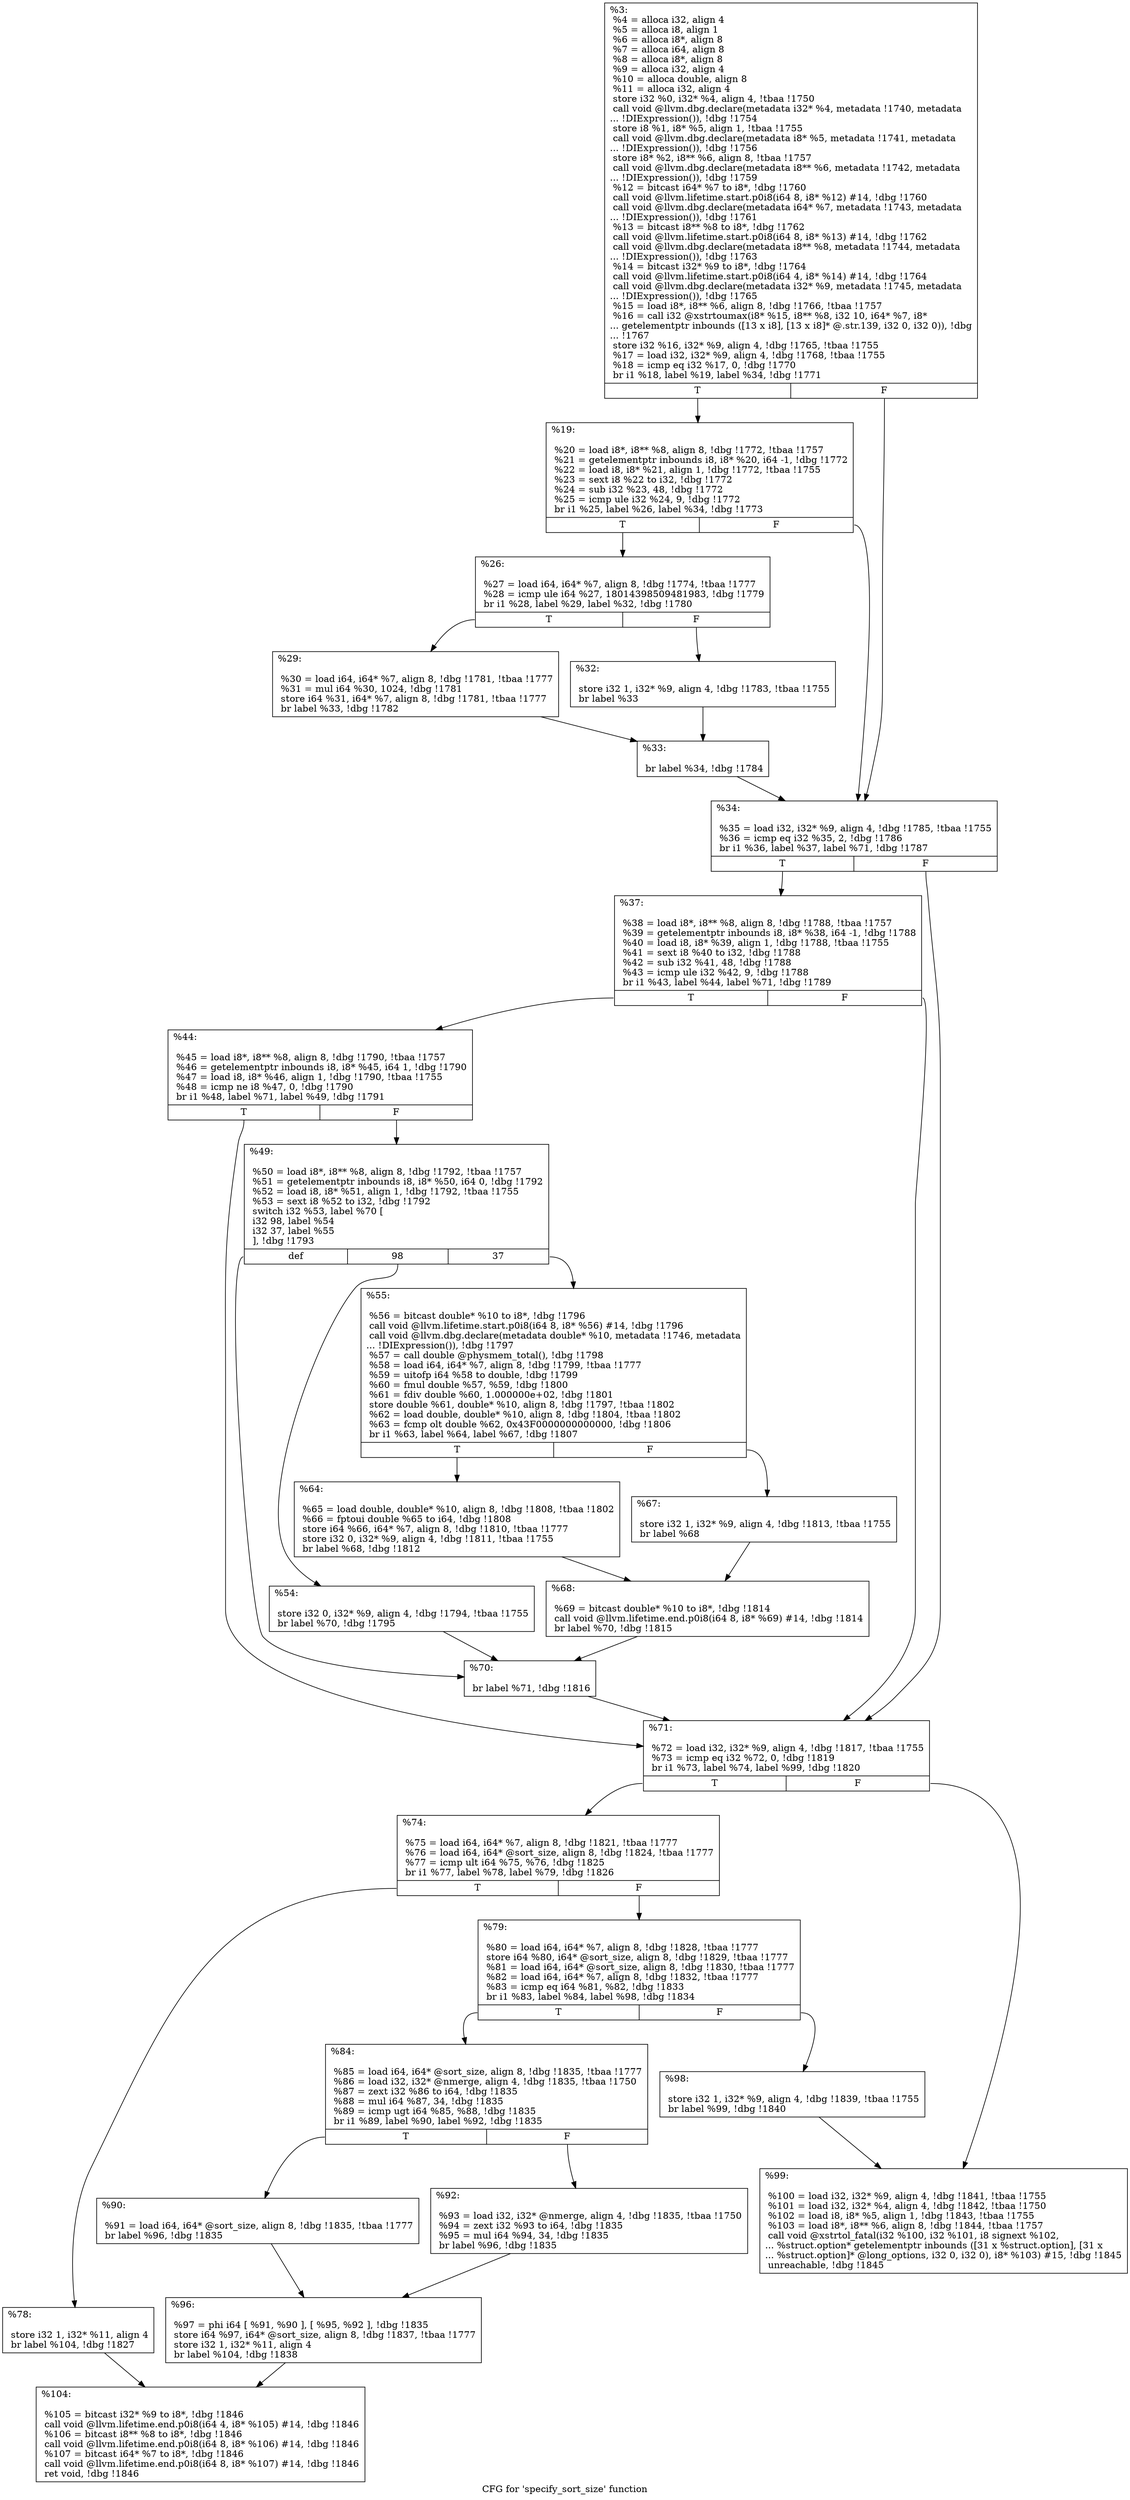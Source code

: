 digraph "CFG for 'specify_sort_size' function" {
	label="CFG for 'specify_sort_size' function";

	Node0x1e77400 [shape=record,label="{%3:\l  %4 = alloca i32, align 4\l  %5 = alloca i8, align 1\l  %6 = alloca i8*, align 8\l  %7 = alloca i64, align 8\l  %8 = alloca i8*, align 8\l  %9 = alloca i32, align 4\l  %10 = alloca double, align 8\l  %11 = alloca i32, align 4\l  store i32 %0, i32* %4, align 4, !tbaa !1750\l  call void @llvm.dbg.declare(metadata i32* %4, metadata !1740, metadata\l... !DIExpression()), !dbg !1754\l  store i8 %1, i8* %5, align 1, !tbaa !1755\l  call void @llvm.dbg.declare(metadata i8* %5, metadata !1741, metadata\l... !DIExpression()), !dbg !1756\l  store i8* %2, i8** %6, align 8, !tbaa !1757\l  call void @llvm.dbg.declare(metadata i8** %6, metadata !1742, metadata\l... !DIExpression()), !dbg !1759\l  %12 = bitcast i64* %7 to i8*, !dbg !1760\l  call void @llvm.lifetime.start.p0i8(i64 8, i8* %12) #14, !dbg !1760\l  call void @llvm.dbg.declare(metadata i64* %7, metadata !1743, metadata\l... !DIExpression()), !dbg !1761\l  %13 = bitcast i8** %8 to i8*, !dbg !1762\l  call void @llvm.lifetime.start.p0i8(i64 8, i8* %13) #14, !dbg !1762\l  call void @llvm.dbg.declare(metadata i8** %8, metadata !1744, metadata\l... !DIExpression()), !dbg !1763\l  %14 = bitcast i32* %9 to i8*, !dbg !1764\l  call void @llvm.lifetime.start.p0i8(i64 4, i8* %14) #14, !dbg !1764\l  call void @llvm.dbg.declare(metadata i32* %9, metadata !1745, metadata\l... !DIExpression()), !dbg !1765\l  %15 = load i8*, i8** %6, align 8, !dbg !1766, !tbaa !1757\l  %16 = call i32 @xstrtoumax(i8* %15, i8** %8, i32 10, i64* %7, i8*\l... getelementptr inbounds ([13 x i8], [13 x i8]* @.str.139, i32 0, i32 0)), !dbg\l... !1767\l  store i32 %16, i32* %9, align 4, !dbg !1765, !tbaa !1755\l  %17 = load i32, i32* %9, align 4, !dbg !1768, !tbaa !1755\l  %18 = icmp eq i32 %17, 0, !dbg !1770\l  br i1 %18, label %19, label %34, !dbg !1771\l|{<s0>T|<s1>F}}"];
	Node0x1e77400:s0 -> Node0x1e775b0;
	Node0x1e77400:s1 -> Node0x1e77740;
	Node0x1e775b0 [shape=record,label="{%19:\l\l  %20 = load i8*, i8** %8, align 8, !dbg !1772, !tbaa !1757\l  %21 = getelementptr inbounds i8, i8* %20, i64 -1, !dbg !1772\l  %22 = load i8, i8* %21, align 1, !dbg !1772, !tbaa !1755\l  %23 = sext i8 %22 to i32, !dbg !1772\l  %24 = sub i32 %23, 48, !dbg !1772\l  %25 = icmp ule i32 %24, 9, !dbg !1772\l  br i1 %25, label %26, label %34, !dbg !1773\l|{<s0>T|<s1>F}}"];
	Node0x1e775b0:s0 -> Node0x1e77600;
	Node0x1e775b0:s1 -> Node0x1e77740;
	Node0x1e77600 [shape=record,label="{%26:\l\l  %27 = load i64, i64* %7, align 8, !dbg !1774, !tbaa !1777\l  %28 = icmp ule i64 %27, 18014398509481983, !dbg !1779\l  br i1 %28, label %29, label %32, !dbg !1780\l|{<s0>T|<s1>F}}"];
	Node0x1e77600:s0 -> Node0x1e77650;
	Node0x1e77600:s1 -> Node0x1e776a0;
	Node0x1e77650 [shape=record,label="{%29:\l\l  %30 = load i64, i64* %7, align 8, !dbg !1781, !tbaa !1777\l  %31 = mul i64 %30, 1024, !dbg !1781\l  store i64 %31, i64* %7, align 8, !dbg !1781, !tbaa !1777\l  br label %33, !dbg !1782\l}"];
	Node0x1e77650 -> Node0x1e776f0;
	Node0x1e776a0 [shape=record,label="{%32:\l\l  store i32 1, i32* %9, align 4, !dbg !1783, !tbaa !1755\l  br label %33\l}"];
	Node0x1e776a0 -> Node0x1e776f0;
	Node0x1e776f0 [shape=record,label="{%33:\l\l  br label %34, !dbg !1784\l}"];
	Node0x1e776f0 -> Node0x1e77740;
	Node0x1e77740 [shape=record,label="{%34:\l\l  %35 = load i32, i32* %9, align 4, !dbg !1785, !tbaa !1755\l  %36 = icmp eq i32 %35, 2, !dbg !1786\l  br i1 %36, label %37, label %71, !dbg !1787\l|{<s0>T|<s1>F}}"];
	Node0x1e77740:s0 -> Node0x1e77790;
	Node0x1e77740:s1 -> Node0x1e77a60;
	Node0x1e77790 [shape=record,label="{%37:\l\l  %38 = load i8*, i8** %8, align 8, !dbg !1788, !tbaa !1757\l  %39 = getelementptr inbounds i8, i8* %38, i64 -1, !dbg !1788\l  %40 = load i8, i8* %39, align 1, !dbg !1788, !tbaa !1755\l  %41 = sext i8 %40 to i32, !dbg !1788\l  %42 = sub i32 %41, 48, !dbg !1788\l  %43 = icmp ule i32 %42, 9, !dbg !1788\l  br i1 %43, label %44, label %71, !dbg !1789\l|{<s0>T|<s1>F}}"];
	Node0x1e77790:s0 -> Node0x1e777e0;
	Node0x1e77790:s1 -> Node0x1e77a60;
	Node0x1e777e0 [shape=record,label="{%44:\l\l  %45 = load i8*, i8** %8, align 8, !dbg !1790, !tbaa !1757\l  %46 = getelementptr inbounds i8, i8* %45, i64 1, !dbg !1790\l  %47 = load i8, i8* %46, align 1, !dbg !1790, !tbaa !1755\l  %48 = icmp ne i8 %47, 0, !dbg !1790\l  br i1 %48, label %71, label %49, !dbg !1791\l|{<s0>T|<s1>F}}"];
	Node0x1e777e0:s0 -> Node0x1e77a60;
	Node0x1e777e0:s1 -> Node0x1e77830;
	Node0x1e77830 [shape=record,label="{%49:\l\l  %50 = load i8*, i8** %8, align 8, !dbg !1792, !tbaa !1757\l  %51 = getelementptr inbounds i8, i8* %50, i64 0, !dbg !1792\l  %52 = load i8, i8* %51, align 1, !dbg !1792, !tbaa !1755\l  %53 = sext i8 %52 to i32, !dbg !1792\l  switch i32 %53, label %70 [\l    i32 98, label %54\l    i32 37, label %55\l  ], !dbg !1793\l|{<s0>def|<s1>98|<s2>37}}"];
	Node0x1e77830:s0 -> Node0x1e77a10;
	Node0x1e77830:s1 -> Node0x1e77880;
	Node0x1e77830:s2 -> Node0x1e778d0;
	Node0x1e77880 [shape=record,label="{%54:\l\l  store i32 0, i32* %9, align 4, !dbg !1794, !tbaa !1755\l  br label %70, !dbg !1795\l}"];
	Node0x1e77880 -> Node0x1e77a10;
	Node0x1e778d0 [shape=record,label="{%55:\l\l  %56 = bitcast double* %10 to i8*, !dbg !1796\l  call void @llvm.lifetime.start.p0i8(i64 8, i8* %56) #14, !dbg !1796\l  call void @llvm.dbg.declare(metadata double* %10, metadata !1746, metadata\l... !DIExpression()), !dbg !1797\l  %57 = call double @physmem_total(), !dbg !1798\l  %58 = load i64, i64* %7, align 8, !dbg !1799, !tbaa !1777\l  %59 = uitofp i64 %58 to double, !dbg !1799\l  %60 = fmul double %57, %59, !dbg !1800\l  %61 = fdiv double %60, 1.000000e+02, !dbg !1801\l  store double %61, double* %10, align 8, !dbg !1797, !tbaa !1802\l  %62 = load double, double* %10, align 8, !dbg !1804, !tbaa !1802\l  %63 = fcmp olt double %62, 0x43F0000000000000, !dbg !1806\l  br i1 %63, label %64, label %67, !dbg !1807\l|{<s0>T|<s1>F}}"];
	Node0x1e778d0:s0 -> Node0x1e77920;
	Node0x1e778d0:s1 -> Node0x1e77970;
	Node0x1e77920 [shape=record,label="{%64:\l\l  %65 = load double, double* %10, align 8, !dbg !1808, !tbaa !1802\l  %66 = fptoui double %65 to i64, !dbg !1808\l  store i64 %66, i64* %7, align 8, !dbg !1810, !tbaa !1777\l  store i32 0, i32* %9, align 4, !dbg !1811, !tbaa !1755\l  br label %68, !dbg !1812\l}"];
	Node0x1e77920 -> Node0x1e779c0;
	Node0x1e77970 [shape=record,label="{%67:\l\l  store i32 1, i32* %9, align 4, !dbg !1813, !tbaa !1755\l  br label %68\l}"];
	Node0x1e77970 -> Node0x1e779c0;
	Node0x1e779c0 [shape=record,label="{%68:\l\l  %69 = bitcast double* %10 to i8*, !dbg !1814\l  call void @llvm.lifetime.end.p0i8(i64 8, i8* %69) #14, !dbg !1814\l  br label %70, !dbg !1815\l}"];
	Node0x1e779c0 -> Node0x1e77a10;
	Node0x1e77a10 [shape=record,label="{%70:\l\l  br label %71, !dbg !1816\l}"];
	Node0x1e77a10 -> Node0x1e77a60;
	Node0x1e77a60 [shape=record,label="{%71:\l\l  %72 = load i32, i32* %9, align 4, !dbg !1817, !tbaa !1755\l  %73 = icmp eq i32 %72, 0, !dbg !1819\l  br i1 %73, label %74, label %99, !dbg !1820\l|{<s0>T|<s1>F}}"];
	Node0x1e77a60:s0 -> Node0x1e77ab0;
	Node0x1e77a60:s1 -> Node0x1e77d30;
	Node0x1e77ab0 [shape=record,label="{%74:\l\l  %75 = load i64, i64* %7, align 8, !dbg !1821, !tbaa !1777\l  %76 = load i64, i64* @sort_size, align 8, !dbg !1824, !tbaa !1777\l  %77 = icmp ult i64 %75, %76, !dbg !1825\l  br i1 %77, label %78, label %79, !dbg !1826\l|{<s0>T|<s1>F}}"];
	Node0x1e77ab0:s0 -> Node0x1e77b00;
	Node0x1e77ab0:s1 -> Node0x1e77b50;
	Node0x1e77b00 [shape=record,label="{%78:\l\l  store i32 1, i32* %11, align 4\l  br label %104, !dbg !1827\l}"];
	Node0x1e77b00 -> Node0x1e77d80;
	Node0x1e77b50 [shape=record,label="{%79:\l\l  %80 = load i64, i64* %7, align 8, !dbg !1828, !tbaa !1777\l  store i64 %80, i64* @sort_size, align 8, !dbg !1829, !tbaa !1777\l  %81 = load i64, i64* @sort_size, align 8, !dbg !1830, !tbaa !1777\l  %82 = load i64, i64* %7, align 8, !dbg !1832, !tbaa !1777\l  %83 = icmp eq i64 %81, %82, !dbg !1833\l  br i1 %83, label %84, label %98, !dbg !1834\l|{<s0>T|<s1>F}}"];
	Node0x1e77b50:s0 -> Node0x1e77ba0;
	Node0x1e77b50:s1 -> Node0x1e77ce0;
	Node0x1e77ba0 [shape=record,label="{%84:\l\l  %85 = load i64, i64* @sort_size, align 8, !dbg !1835, !tbaa !1777\l  %86 = load i32, i32* @nmerge, align 4, !dbg !1835, !tbaa !1750\l  %87 = zext i32 %86 to i64, !dbg !1835\l  %88 = mul i64 %87, 34, !dbg !1835\l  %89 = icmp ugt i64 %85, %88, !dbg !1835\l  br i1 %89, label %90, label %92, !dbg !1835\l|{<s0>T|<s1>F}}"];
	Node0x1e77ba0:s0 -> Node0x1e77bf0;
	Node0x1e77ba0:s1 -> Node0x1e77c40;
	Node0x1e77bf0 [shape=record,label="{%90:\l\l  %91 = load i64, i64* @sort_size, align 8, !dbg !1835, !tbaa !1777\l  br label %96, !dbg !1835\l}"];
	Node0x1e77bf0 -> Node0x1e77c90;
	Node0x1e77c40 [shape=record,label="{%92:\l\l  %93 = load i32, i32* @nmerge, align 4, !dbg !1835, !tbaa !1750\l  %94 = zext i32 %93 to i64, !dbg !1835\l  %95 = mul i64 %94, 34, !dbg !1835\l  br label %96, !dbg !1835\l}"];
	Node0x1e77c40 -> Node0x1e77c90;
	Node0x1e77c90 [shape=record,label="{%96:\l\l  %97 = phi i64 [ %91, %90 ], [ %95, %92 ], !dbg !1835\l  store i64 %97, i64* @sort_size, align 8, !dbg !1837, !tbaa !1777\l  store i32 1, i32* %11, align 4\l  br label %104, !dbg !1838\l}"];
	Node0x1e77c90 -> Node0x1e77d80;
	Node0x1e77ce0 [shape=record,label="{%98:\l\l  store i32 1, i32* %9, align 4, !dbg !1839, !tbaa !1755\l  br label %99, !dbg !1840\l}"];
	Node0x1e77ce0 -> Node0x1e77d30;
	Node0x1e77d30 [shape=record,label="{%99:\l\l  %100 = load i32, i32* %9, align 4, !dbg !1841, !tbaa !1755\l  %101 = load i32, i32* %4, align 4, !dbg !1842, !tbaa !1750\l  %102 = load i8, i8* %5, align 1, !dbg !1843, !tbaa !1755\l  %103 = load i8*, i8** %6, align 8, !dbg !1844, !tbaa !1757\l  call void @xstrtol_fatal(i32 %100, i32 %101, i8 signext %102,\l... %struct.option* getelementptr inbounds ([31 x %struct.option], [31 x\l... %struct.option]* @long_options, i32 0, i32 0), i8* %103) #15, !dbg !1845\l  unreachable, !dbg !1845\l}"];
	Node0x1e77d80 [shape=record,label="{%104:\l\l  %105 = bitcast i32* %9 to i8*, !dbg !1846\l  call void @llvm.lifetime.end.p0i8(i64 4, i8* %105) #14, !dbg !1846\l  %106 = bitcast i8** %8 to i8*, !dbg !1846\l  call void @llvm.lifetime.end.p0i8(i64 8, i8* %106) #14, !dbg !1846\l  %107 = bitcast i64* %7 to i8*, !dbg !1846\l  call void @llvm.lifetime.end.p0i8(i64 8, i8* %107) #14, !dbg !1846\l  ret void, !dbg !1846\l}"];
}

